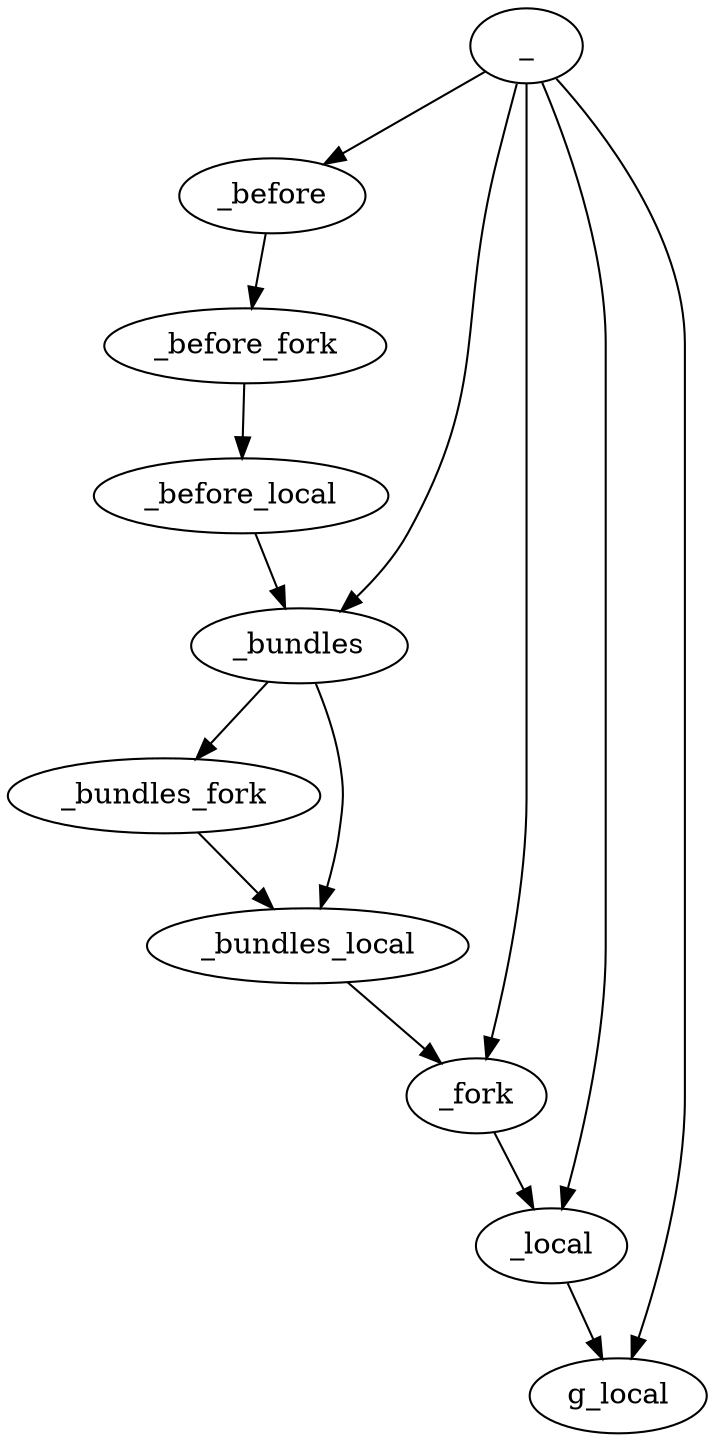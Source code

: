 digraph G {
	graph [layout=dot]

// This is just an example for you to use as a template.
// Edit as you like. Whenever you save a legal graph
// the layout in the graphviz window will be updated.

	/* vim [href="http://www.vim.org/"] */
	/* dot [href="http://www.graphviz.org/"] */
	/* vimdot [href="file:///usr/bin/vimdot"] */

	{_} -> _before
	{_before} -> _before_fork
	{_before_fork} -> _before_local
        {_ _before_local} -> _bundles
	{_bundles} -> _bundles_fork
	{_bundles} -> _bundles_local
	{_bundles_fork} -> _bundles_local
        {_ _bundles_local} -> _fork
        {_ _fork} -> _local
        {_ _local} -> g_local
}

